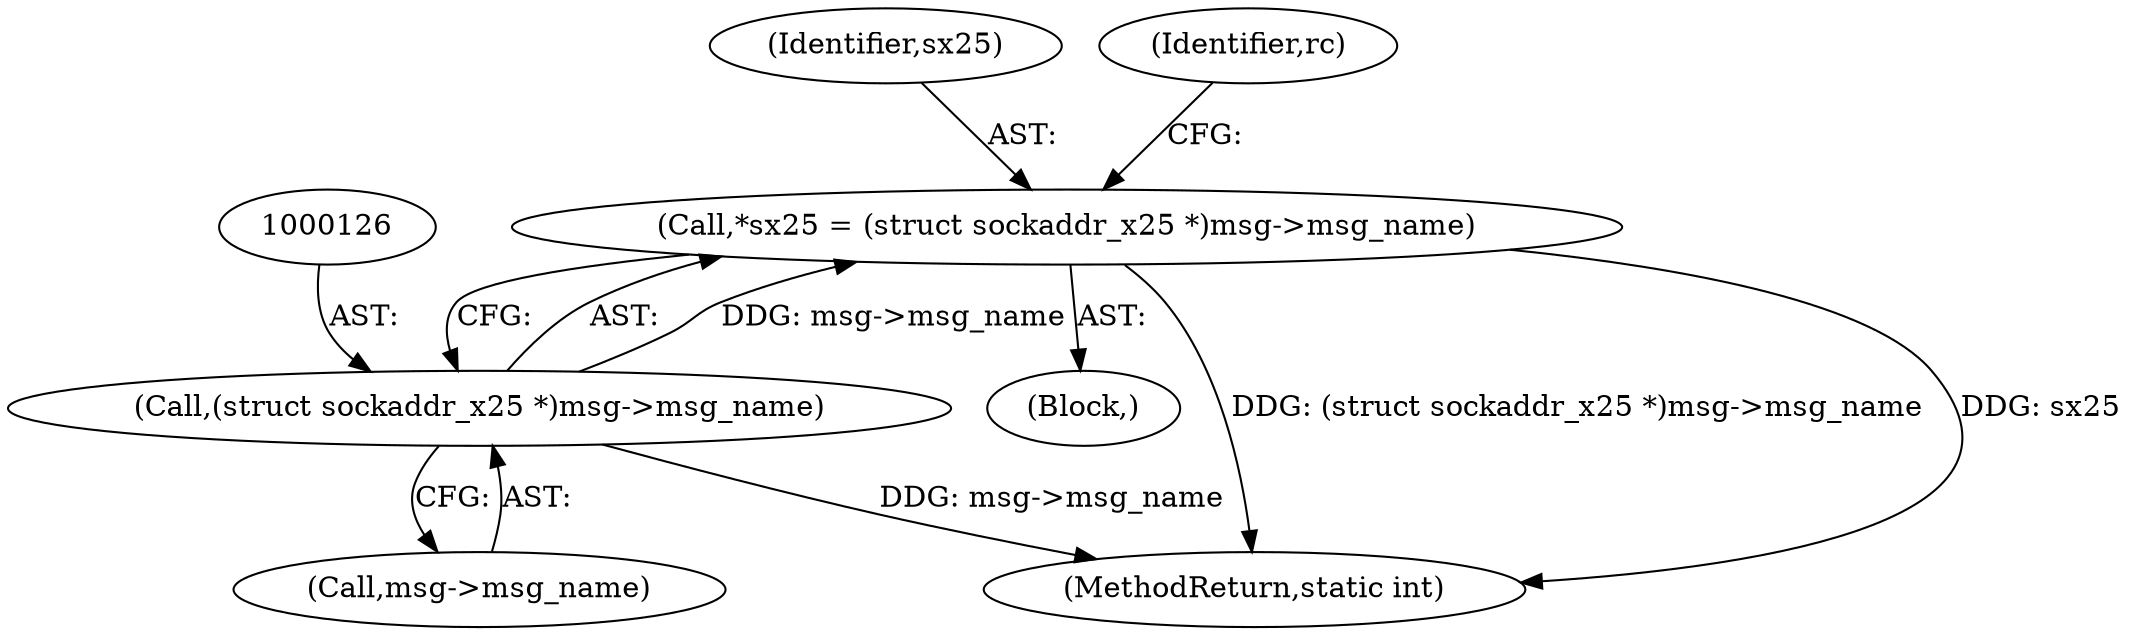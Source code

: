 digraph "0_linux_f3d3342602f8bcbf37d7c46641cb9bca7618eb1c_39@pointer" {
"1000123" [label="(Call,*sx25 = (struct sockaddr_x25 *)msg->msg_name)"];
"1000125" [label="(Call,(struct sockaddr_x25 *)msg->msg_name)"];
"1000124" [label="(Identifier,sx25)"];
"1000125" [label="(Call,(struct sockaddr_x25 *)msg->msg_name)"];
"1000137" [label="(Identifier,rc)"];
"1000127" [label="(Call,msg->msg_name)"];
"1000123" [label="(Call,*sx25 = (struct sockaddr_x25 *)msg->msg_name)"];
"1000110" [label="(Block,)"];
"1000357" [label="(MethodReturn,static int)"];
"1000123" -> "1000110"  [label="AST: "];
"1000123" -> "1000125"  [label="CFG: "];
"1000124" -> "1000123"  [label="AST: "];
"1000125" -> "1000123"  [label="AST: "];
"1000137" -> "1000123"  [label="CFG: "];
"1000123" -> "1000357"  [label="DDG: (struct sockaddr_x25 *)msg->msg_name"];
"1000123" -> "1000357"  [label="DDG: sx25"];
"1000125" -> "1000123"  [label="DDG: msg->msg_name"];
"1000125" -> "1000127"  [label="CFG: "];
"1000126" -> "1000125"  [label="AST: "];
"1000127" -> "1000125"  [label="AST: "];
"1000125" -> "1000357"  [label="DDG: msg->msg_name"];
}
